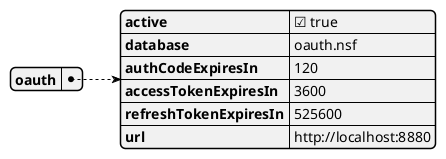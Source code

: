 @startjson "EnableOAuth"
{
"oauth": {
    "active": true,
    "database": "oauth.nsf",
    "authCodeExpiresIn": 120,
    "accessTokenExpiresIn": 3600,
    "refreshTokenExpiresIn": 525600,
    "url": "http://localhost:8880"
  }
}
@endjson
